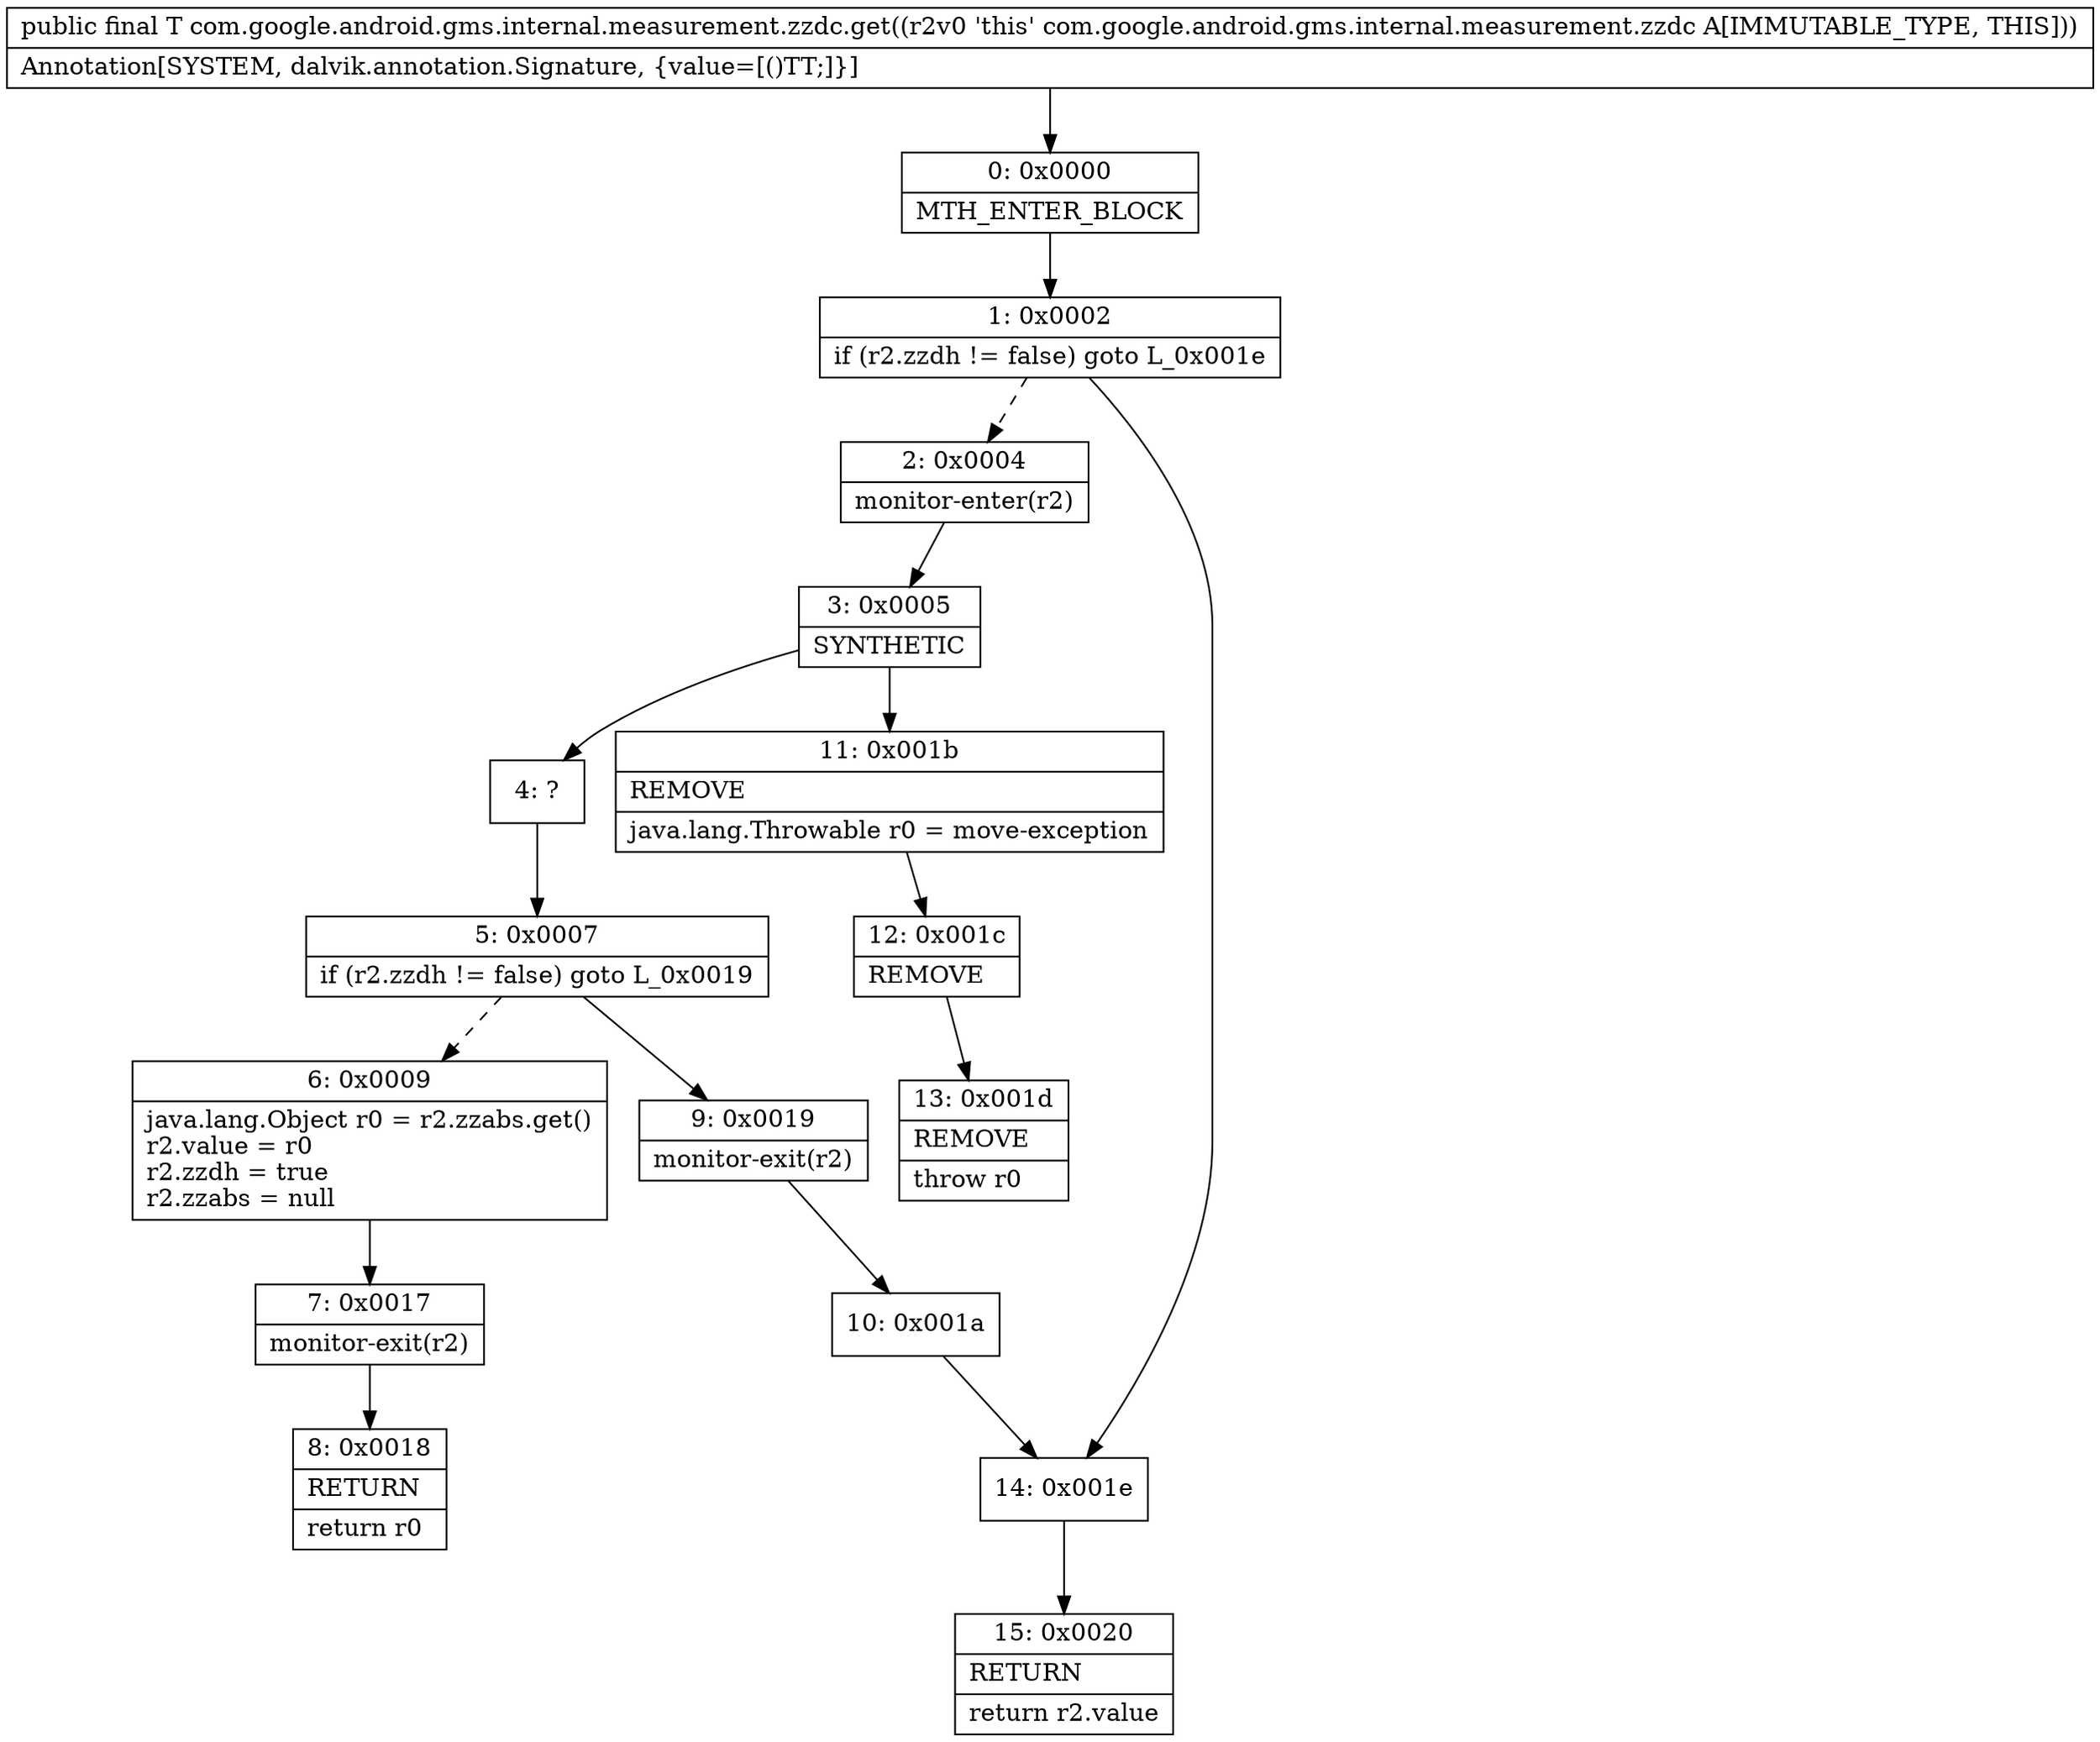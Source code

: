 digraph "CFG forcom.google.android.gms.internal.measurement.zzdc.get()Ljava\/lang\/Object;" {
Node_0 [shape=record,label="{0\:\ 0x0000|MTH_ENTER_BLOCK\l}"];
Node_1 [shape=record,label="{1\:\ 0x0002|if (r2.zzdh != false) goto L_0x001e\l}"];
Node_2 [shape=record,label="{2\:\ 0x0004|monitor\-enter(r2)\l}"];
Node_3 [shape=record,label="{3\:\ 0x0005|SYNTHETIC\l}"];
Node_4 [shape=record,label="{4\:\ ?}"];
Node_5 [shape=record,label="{5\:\ 0x0007|if (r2.zzdh != false) goto L_0x0019\l}"];
Node_6 [shape=record,label="{6\:\ 0x0009|java.lang.Object r0 = r2.zzabs.get()\lr2.value = r0\lr2.zzdh = true\lr2.zzabs = null\l}"];
Node_7 [shape=record,label="{7\:\ 0x0017|monitor\-exit(r2)\l}"];
Node_8 [shape=record,label="{8\:\ 0x0018|RETURN\l|return r0\l}"];
Node_9 [shape=record,label="{9\:\ 0x0019|monitor\-exit(r2)\l}"];
Node_10 [shape=record,label="{10\:\ 0x001a}"];
Node_11 [shape=record,label="{11\:\ 0x001b|REMOVE\l|java.lang.Throwable r0 = move\-exception\l}"];
Node_12 [shape=record,label="{12\:\ 0x001c|REMOVE\l}"];
Node_13 [shape=record,label="{13\:\ 0x001d|REMOVE\l|throw r0\l}"];
Node_14 [shape=record,label="{14\:\ 0x001e}"];
Node_15 [shape=record,label="{15\:\ 0x0020|RETURN\l|return r2.value\l}"];
MethodNode[shape=record,label="{public final T com.google.android.gms.internal.measurement.zzdc.get((r2v0 'this' com.google.android.gms.internal.measurement.zzdc A[IMMUTABLE_TYPE, THIS]))  | Annotation[SYSTEM, dalvik.annotation.Signature, \{value=[()TT;]\}]\l}"];
MethodNode -> Node_0;
Node_0 -> Node_1;
Node_1 -> Node_2[style=dashed];
Node_1 -> Node_14;
Node_2 -> Node_3;
Node_3 -> Node_4;
Node_3 -> Node_11;
Node_4 -> Node_5;
Node_5 -> Node_6[style=dashed];
Node_5 -> Node_9;
Node_6 -> Node_7;
Node_7 -> Node_8;
Node_9 -> Node_10;
Node_10 -> Node_14;
Node_11 -> Node_12;
Node_12 -> Node_13;
Node_14 -> Node_15;
}

